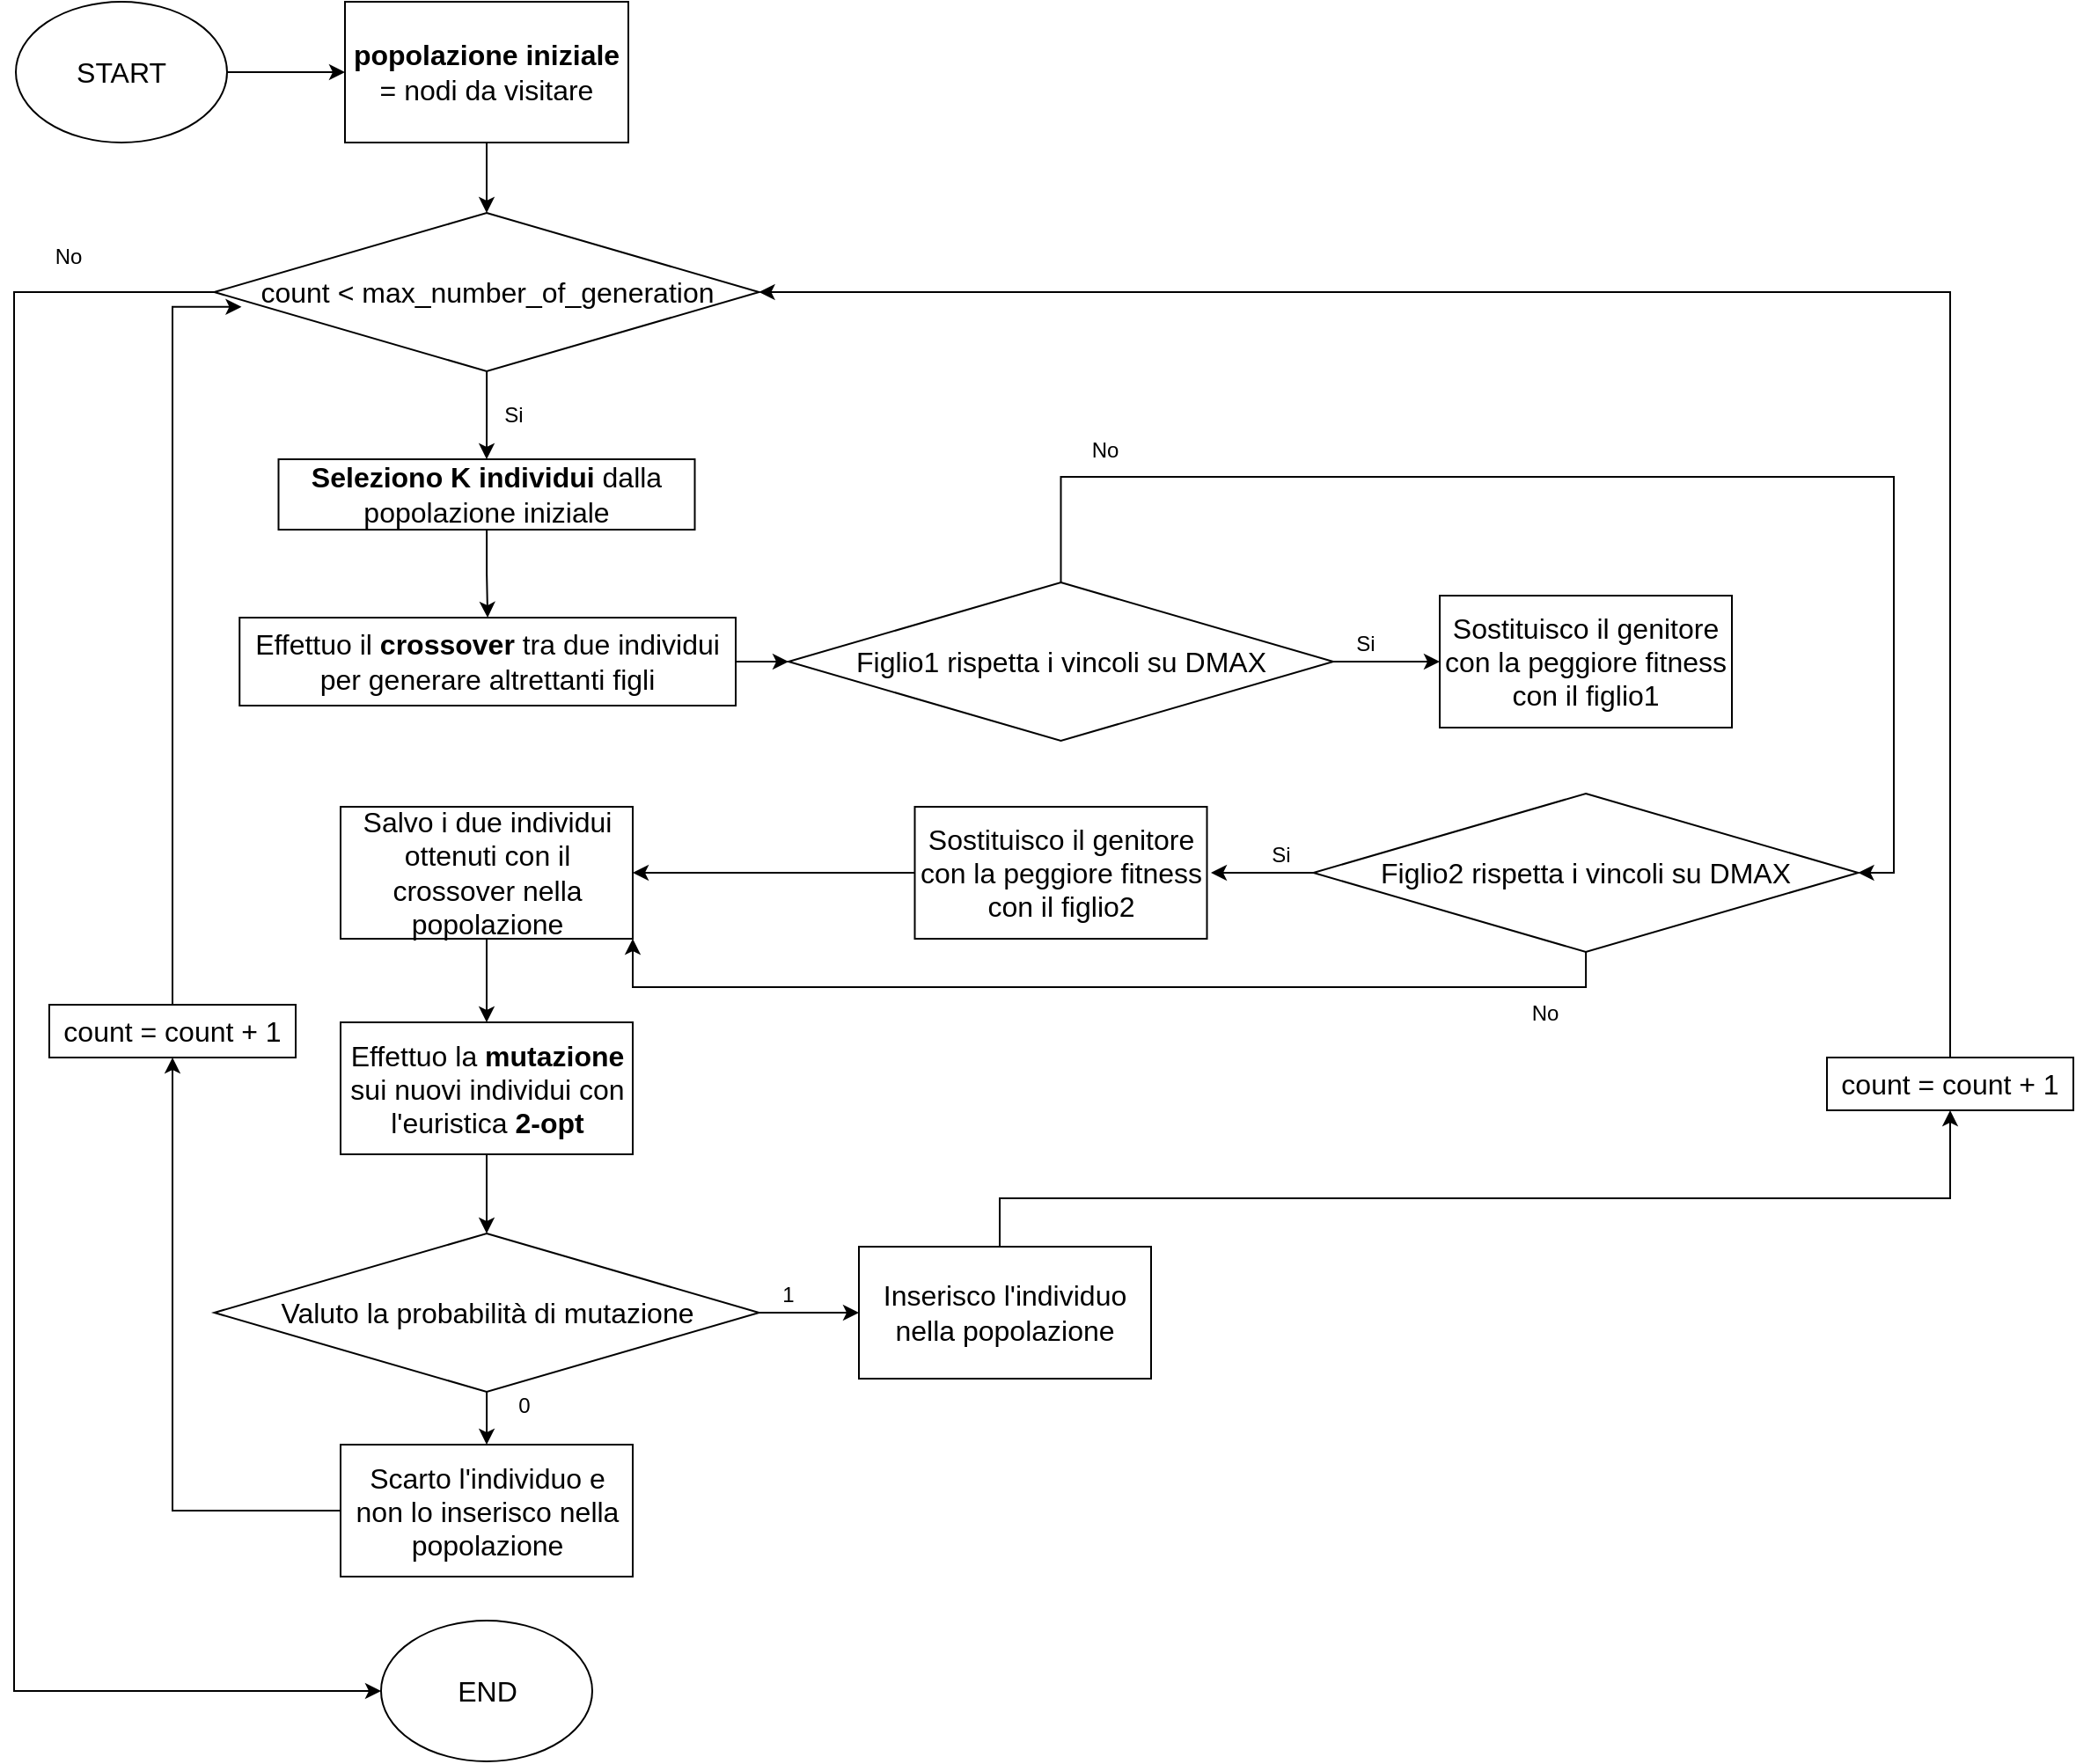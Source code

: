 <mxfile version="20.0.4" type="device"><diagram id="C5RBs43oDa-KdzZeNtuy" name="Page-1"><mxGraphModel dx="2044" dy="856" grid="1" gridSize="10" guides="1" tooltips="1" connect="1" arrows="1" fold="1" page="1" pageScale="1" pageWidth="827" pageHeight="1169" math="0" shadow="0"><root><mxCell id="WIyWlLk6GJQsqaUBKTNV-0"/><mxCell id="WIyWlLk6GJQsqaUBKTNV-1" parent="WIyWlLk6GJQsqaUBKTNV-0"/><mxCell id="KgdD1sRkDYmKvgz9av69-5" value="" style="edgeStyle=orthogonalEdgeStyle;rounded=0;orthogonalLoop=1;jettySize=auto;entryX=0;entryY=0.5;entryDx=0;entryDy=0;fontSize=16;labelBackgroundColor=none;html=1;" parent="WIyWlLk6GJQsqaUBKTNV-1" source="KgdD1sRkDYmKvgz9av69-0" target="KgdD1sRkDYmKvgz9av69-1" edge="1"><mxGeometry relative="1" as="geometry"/></mxCell><mxCell id="KgdD1sRkDYmKvgz9av69-0" value="START" style="ellipse;fontSize=16;labelBackgroundColor=none;whiteSpace=wrap;html=1;" parent="WIyWlLk6GJQsqaUBKTNV-1" vertex="1"><mxGeometry x="51" y="61" width="120" height="80" as="geometry"/></mxCell><mxCell id="M424WyspUbgYVPZ2jo2V-13" style="edgeStyle=orthogonalEdgeStyle;rounded=0;orthogonalLoop=1;jettySize=auto;html=1;entryX=0.5;entryY=0;entryDx=0;entryDy=0;" edge="1" parent="WIyWlLk6GJQsqaUBKTNV-1" source="KgdD1sRkDYmKvgz9av69-1" target="KgdD1sRkDYmKvgz9av69-12"><mxGeometry relative="1" as="geometry"/></mxCell><mxCell id="KgdD1sRkDYmKvgz9av69-1" value="&lt;b&gt;popolazione iniziale&lt;/b&gt; = nodi da visitare" style="rounded=0;fontSize=16;labelBackgroundColor=none;whiteSpace=wrap;html=1;" parent="WIyWlLk6GJQsqaUBKTNV-1" vertex="1"><mxGeometry x="238" y="61" width="161" height="80" as="geometry"/></mxCell><mxCell id="KgdD1sRkDYmKvgz9av69-4" value="END" style="ellipse;fontSize=16;labelBackgroundColor=none;whiteSpace=wrap;html=1;" parent="WIyWlLk6GJQsqaUBKTNV-1" vertex="1"><mxGeometry x="258.5" y="981" width="120" height="80" as="geometry"/></mxCell><mxCell id="M424WyspUbgYVPZ2jo2V-14" style="edgeStyle=orthogonalEdgeStyle;rounded=0;orthogonalLoop=1;jettySize=auto;html=1;entryX=0;entryY=0.5;entryDx=0;entryDy=0;" edge="1" parent="WIyWlLk6GJQsqaUBKTNV-1" source="KgdD1sRkDYmKvgz9av69-8" target="M424WyspUbgYVPZ2jo2V-1"><mxGeometry relative="1" as="geometry"/></mxCell><mxCell id="KgdD1sRkDYmKvgz9av69-8" value="Effettuo il &lt;b&gt;crossover &lt;/b&gt;tra due individui per generare altrettanti figli" style="rounded=0;fontSize=16;labelBackgroundColor=none;whiteSpace=wrap;html=1;" parent="WIyWlLk6GJQsqaUBKTNV-1" vertex="1"><mxGeometry x="178.12" y="411" width="281.88" height="50" as="geometry"/></mxCell><mxCell id="KgdD1sRkDYmKvgz9av69-9" value="Sostituisco il genitore con la peggiore fitness con il figlio1" style="rounded=0;fontSize=16;labelBackgroundColor=none;whiteSpace=wrap;html=1;" parent="WIyWlLk6GJQsqaUBKTNV-1" vertex="1"><mxGeometry x="860" y="398.5" width="166" height="75" as="geometry"/></mxCell><mxCell id="M424WyspUbgYVPZ2jo2V-10" style="edgeStyle=orthogonalEdgeStyle;rounded=0;orthogonalLoop=1;jettySize=auto;html=1;entryX=0.5;entryY=0;entryDx=0;entryDy=0;" edge="1" parent="WIyWlLk6GJQsqaUBKTNV-1" source="KgdD1sRkDYmKvgz9av69-12" target="KgdD1sRkDYmKvgz9av69-37"><mxGeometry relative="1" as="geometry"/></mxCell><mxCell id="M424WyspUbgYVPZ2jo2V-11" style="edgeStyle=orthogonalEdgeStyle;rounded=0;orthogonalLoop=1;jettySize=auto;html=1;entryX=0;entryY=0.5;entryDx=0;entryDy=0;" edge="1" parent="WIyWlLk6GJQsqaUBKTNV-1" source="KgdD1sRkDYmKvgz9av69-12" target="KgdD1sRkDYmKvgz9av69-4"><mxGeometry relative="1" as="geometry"><Array as="points"><mxPoint x="50" y="226"/><mxPoint x="50" y="1021"/></Array></mxGeometry></mxCell><mxCell id="KgdD1sRkDYmKvgz9av69-12" value="count &amp;lt; max_number_of_generation" style="rhombus;fontSize=16;labelBackgroundColor=none;whiteSpace=wrap;html=1;" parent="WIyWlLk6GJQsqaUBKTNV-1" vertex="1"><mxGeometry x="163.75" y="181" width="309.5" height="90" as="geometry"/></mxCell><mxCell id="M424WyspUbgYVPZ2jo2V-12" style="edgeStyle=orthogonalEdgeStyle;rounded=0;orthogonalLoop=1;jettySize=auto;html=1;entryX=0.5;entryY=0;entryDx=0;entryDy=0;" edge="1" parent="WIyWlLk6GJQsqaUBKTNV-1" source="KgdD1sRkDYmKvgz9av69-37" target="KgdD1sRkDYmKvgz9av69-8"><mxGeometry relative="1" as="geometry"/></mxCell><mxCell id="KgdD1sRkDYmKvgz9av69-37" value="&lt;b&gt;Seleziono K individui&lt;/b&gt; dalla popolazione iniziale" style="rounded=0;fontSize=16;labelBackgroundColor=none;whiteSpace=wrap;html=1;" parent="WIyWlLk6GJQsqaUBKTNV-1" vertex="1"><mxGeometry x="200.25" y="321" width="236.5" height="40" as="geometry"/></mxCell><mxCell id="M424WyspUbgYVPZ2jo2V-15" style="edgeStyle=orthogonalEdgeStyle;rounded=0;orthogonalLoop=1;jettySize=auto;html=1;entryX=1;entryY=0.5;entryDx=0;entryDy=0;" edge="1" parent="WIyWlLk6GJQsqaUBKTNV-1" source="M424WyspUbgYVPZ2jo2V-1" target="M424WyspUbgYVPZ2jo2V-3"><mxGeometry relative="1" as="geometry"><Array as="points"><mxPoint x="645" y="331"/><mxPoint x="1118" y="331"/><mxPoint x="1118" y="556"/></Array></mxGeometry></mxCell><mxCell id="M424WyspUbgYVPZ2jo2V-16" style="edgeStyle=orthogonalEdgeStyle;rounded=0;orthogonalLoop=1;jettySize=auto;html=1;" edge="1" parent="WIyWlLk6GJQsqaUBKTNV-1" source="M424WyspUbgYVPZ2jo2V-1" target="KgdD1sRkDYmKvgz9av69-9"><mxGeometry relative="1" as="geometry"/></mxCell><mxCell id="M424WyspUbgYVPZ2jo2V-1" value="Figlio1 rispetta i vincoli su DMAX" style="rhombus;fontSize=16;labelBackgroundColor=none;whiteSpace=wrap;html=1;" vertex="1" parent="WIyWlLk6GJQsqaUBKTNV-1"><mxGeometry x="490" y="391" width="309.5" height="90" as="geometry"/></mxCell><mxCell id="M424WyspUbgYVPZ2jo2V-18" style="edgeStyle=orthogonalEdgeStyle;rounded=0;orthogonalLoop=1;jettySize=auto;html=1;entryX=1;entryY=0.5;entryDx=0;entryDy=0;" edge="1" parent="WIyWlLk6GJQsqaUBKTNV-1" source="M424WyspUbgYVPZ2jo2V-2" target="M424WyspUbgYVPZ2jo2V-4"><mxGeometry relative="1" as="geometry"/></mxCell><mxCell id="M424WyspUbgYVPZ2jo2V-2" value="Sostituisco il genitore con la peggiore fitness con il figlio2" style="rounded=0;fontSize=16;labelBackgroundColor=none;whiteSpace=wrap;html=1;" vertex="1" parent="WIyWlLk6GJQsqaUBKTNV-1"><mxGeometry x="561.75" y="518.5" width="166" height="75" as="geometry"/></mxCell><mxCell id="M424WyspUbgYVPZ2jo2V-17" style="edgeStyle=orthogonalEdgeStyle;rounded=0;orthogonalLoop=1;jettySize=auto;html=1;" edge="1" parent="WIyWlLk6GJQsqaUBKTNV-1" source="M424WyspUbgYVPZ2jo2V-3"><mxGeometry relative="1" as="geometry"><mxPoint x="730" y="556" as="targetPoint"/></mxGeometry></mxCell><mxCell id="M424WyspUbgYVPZ2jo2V-19" style="edgeStyle=orthogonalEdgeStyle;rounded=0;orthogonalLoop=1;jettySize=auto;html=1;entryX=1;entryY=1;entryDx=0;entryDy=0;" edge="1" parent="WIyWlLk6GJQsqaUBKTNV-1" source="M424WyspUbgYVPZ2jo2V-3" target="M424WyspUbgYVPZ2jo2V-4"><mxGeometry relative="1" as="geometry"><Array as="points"><mxPoint x="943" y="621"/><mxPoint x="402" y="621"/></Array></mxGeometry></mxCell><mxCell id="M424WyspUbgYVPZ2jo2V-3" value="Figlio2 rispetta i vincoli su DMAX" style="rhombus;fontSize=16;labelBackgroundColor=none;whiteSpace=wrap;html=1;" vertex="1" parent="WIyWlLk6GJQsqaUBKTNV-1"><mxGeometry x="788.25" y="511" width="309.5" height="90" as="geometry"/></mxCell><mxCell id="M424WyspUbgYVPZ2jo2V-20" style="edgeStyle=orthogonalEdgeStyle;rounded=0;orthogonalLoop=1;jettySize=auto;html=1;entryX=0.5;entryY=0;entryDx=0;entryDy=0;" edge="1" parent="WIyWlLk6GJQsqaUBKTNV-1" source="M424WyspUbgYVPZ2jo2V-4" target="M424WyspUbgYVPZ2jo2V-5"><mxGeometry relative="1" as="geometry"/></mxCell><mxCell id="M424WyspUbgYVPZ2jo2V-4" value="Salvo i due individui ottenuti con il crossover nella popolazione" style="rounded=0;fontSize=16;labelBackgroundColor=none;whiteSpace=wrap;html=1;" vertex="1" parent="WIyWlLk6GJQsqaUBKTNV-1"><mxGeometry x="235.5" y="518.5" width="166" height="75" as="geometry"/></mxCell><mxCell id="M424WyspUbgYVPZ2jo2V-6" style="edgeStyle=orthogonalEdgeStyle;rounded=0;orthogonalLoop=1;jettySize=auto;html=1;entryX=0.5;entryY=0;entryDx=0;entryDy=0;" edge="1" parent="WIyWlLk6GJQsqaUBKTNV-1" source="M424WyspUbgYVPZ2jo2V-5" target="M424WyspUbgYVPZ2jo2V-7"><mxGeometry relative="1" as="geometry"><mxPoint x="320" y="771" as="targetPoint"/></mxGeometry></mxCell><mxCell id="M424WyspUbgYVPZ2jo2V-5" value="Effettuo la &lt;b&gt;mutazione &lt;/b&gt;sui nuovi individui con l'euristica &lt;b&gt;2-opt&lt;/b&gt;" style="rounded=0;fontSize=16;labelBackgroundColor=none;whiteSpace=wrap;html=1;" vertex="1" parent="WIyWlLk6GJQsqaUBKTNV-1"><mxGeometry x="235.5" y="641" width="166" height="75" as="geometry"/></mxCell><mxCell id="M424WyspUbgYVPZ2jo2V-21" style="edgeStyle=orthogonalEdgeStyle;rounded=0;orthogonalLoop=1;jettySize=auto;html=1;entryX=0;entryY=0.5;entryDx=0;entryDy=0;" edge="1" parent="WIyWlLk6GJQsqaUBKTNV-1" source="M424WyspUbgYVPZ2jo2V-7" target="M424WyspUbgYVPZ2jo2V-8"><mxGeometry relative="1" as="geometry"/></mxCell><mxCell id="M424WyspUbgYVPZ2jo2V-22" style="edgeStyle=orthogonalEdgeStyle;rounded=0;orthogonalLoop=1;jettySize=auto;html=1;entryX=0.5;entryY=0;entryDx=0;entryDy=0;" edge="1" parent="WIyWlLk6GJQsqaUBKTNV-1" source="M424WyspUbgYVPZ2jo2V-7" target="M424WyspUbgYVPZ2jo2V-9"><mxGeometry relative="1" as="geometry"/></mxCell><mxCell id="M424WyspUbgYVPZ2jo2V-7" value="Valuto la probabilità di mutazione" style="rhombus;fontSize=16;labelBackgroundColor=none;whiteSpace=wrap;html=1;" vertex="1" parent="WIyWlLk6GJQsqaUBKTNV-1"><mxGeometry x="163.75" y="761" width="309.5" height="90" as="geometry"/></mxCell><mxCell id="M424WyspUbgYVPZ2jo2V-23" style="edgeStyle=orthogonalEdgeStyle;rounded=0;orthogonalLoop=1;jettySize=auto;html=1;entryX=0.5;entryY=1;entryDx=0;entryDy=0;" edge="1" parent="WIyWlLk6GJQsqaUBKTNV-1" source="M424WyspUbgYVPZ2jo2V-8" target="M424WyspUbgYVPZ2jo2V-25"><mxGeometry relative="1" as="geometry"><mxPoint x="380" y="1021" as="targetPoint"/><Array as="points"><mxPoint x="610" y="741"/><mxPoint x="1150" y="741"/></Array></mxGeometry></mxCell><mxCell id="M424WyspUbgYVPZ2jo2V-8" value="Inserisco l'individuo nella popolazione" style="rounded=0;fontSize=16;labelBackgroundColor=none;whiteSpace=wrap;html=1;" vertex="1" parent="WIyWlLk6GJQsqaUBKTNV-1"><mxGeometry x="530" y="768.5" width="166" height="75" as="geometry"/></mxCell><mxCell id="M424WyspUbgYVPZ2jo2V-28" style="edgeStyle=orthogonalEdgeStyle;rounded=0;orthogonalLoop=1;jettySize=auto;html=1;entryX=0.5;entryY=1;entryDx=0;entryDy=0;" edge="1" parent="WIyWlLk6GJQsqaUBKTNV-1" source="M424WyspUbgYVPZ2jo2V-9" target="M424WyspUbgYVPZ2jo2V-26"><mxGeometry relative="1" as="geometry"/></mxCell><mxCell id="M424WyspUbgYVPZ2jo2V-9" value="Scarto l'individuo e non lo inserisco nella popolazione" style="rounded=0;fontSize=16;labelBackgroundColor=none;whiteSpace=wrap;html=1;" vertex="1" parent="WIyWlLk6GJQsqaUBKTNV-1"><mxGeometry x="235.5" y="881" width="166" height="75" as="geometry"/></mxCell><mxCell id="M424WyspUbgYVPZ2jo2V-27" style="edgeStyle=orthogonalEdgeStyle;rounded=0;orthogonalLoop=1;jettySize=auto;html=1;entryX=1;entryY=0.5;entryDx=0;entryDy=0;" edge="1" parent="WIyWlLk6GJQsqaUBKTNV-1" source="M424WyspUbgYVPZ2jo2V-25" target="KgdD1sRkDYmKvgz9av69-12"><mxGeometry relative="1" as="geometry"><Array as="points"><mxPoint x="1150" y="226"/></Array></mxGeometry></mxCell><mxCell id="M424WyspUbgYVPZ2jo2V-25" value="count = count + 1" style="rounded=0;fontSize=16;labelBackgroundColor=none;whiteSpace=wrap;html=1;" vertex="1" parent="WIyWlLk6GJQsqaUBKTNV-1"><mxGeometry x="1080" y="661" width="140" height="30" as="geometry"/></mxCell><mxCell id="M424WyspUbgYVPZ2jo2V-29" style="edgeStyle=orthogonalEdgeStyle;rounded=0;orthogonalLoop=1;jettySize=auto;html=1;entryX=0.05;entryY=0.593;entryDx=0;entryDy=0;entryPerimeter=0;" edge="1" parent="WIyWlLk6GJQsqaUBKTNV-1" source="M424WyspUbgYVPZ2jo2V-26" target="KgdD1sRkDYmKvgz9av69-12"><mxGeometry relative="1" as="geometry"><Array as="points"><mxPoint x="140" y="234"/></Array></mxGeometry></mxCell><mxCell id="M424WyspUbgYVPZ2jo2V-26" value="count = count + 1" style="rounded=0;fontSize=16;labelBackgroundColor=none;whiteSpace=wrap;html=1;" vertex="1" parent="WIyWlLk6GJQsqaUBKTNV-1"><mxGeometry x="70" y="631" width="140" height="30" as="geometry"/></mxCell><mxCell id="M424WyspUbgYVPZ2jo2V-30" value="Si" style="text;html=1;strokeColor=none;fillColor=none;align=center;verticalAlign=middle;whiteSpace=wrap;rounded=0;" vertex="1" parent="WIyWlLk6GJQsqaUBKTNV-1"><mxGeometry x="304" y="281" width="60" height="30" as="geometry"/></mxCell><mxCell id="M424WyspUbgYVPZ2jo2V-31" value="No" style="text;html=1;strokeColor=none;fillColor=none;align=center;verticalAlign=middle;whiteSpace=wrap;rounded=0;" vertex="1" parent="WIyWlLk6GJQsqaUBKTNV-1"><mxGeometry x="51" y="191" width="60" height="30" as="geometry"/></mxCell><mxCell id="M424WyspUbgYVPZ2jo2V-33" value="Si" style="text;html=1;strokeColor=none;fillColor=none;align=center;verticalAlign=middle;whiteSpace=wrap;rounded=0;" vertex="1" parent="WIyWlLk6GJQsqaUBKTNV-1"><mxGeometry x="788.25" y="411" width="60" height="30" as="geometry"/></mxCell><mxCell id="M424WyspUbgYVPZ2jo2V-34" value="Si" style="text;html=1;strokeColor=none;fillColor=none;align=center;verticalAlign=middle;whiteSpace=wrap;rounded=0;" vertex="1" parent="WIyWlLk6GJQsqaUBKTNV-1"><mxGeometry x="739.5" y="531" width="60" height="30" as="geometry"/></mxCell><mxCell id="M424WyspUbgYVPZ2jo2V-35" value="No" style="text;html=1;strokeColor=none;fillColor=none;align=center;verticalAlign=middle;whiteSpace=wrap;rounded=0;" vertex="1" parent="WIyWlLk6GJQsqaUBKTNV-1"><mxGeometry x="640" y="301" width="60" height="30" as="geometry"/></mxCell><mxCell id="M424WyspUbgYVPZ2jo2V-36" value="No" style="text;html=1;strokeColor=none;fillColor=none;align=center;verticalAlign=middle;whiteSpace=wrap;rounded=0;" vertex="1" parent="WIyWlLk6GJQsqaUBKTNV-1"><mxGeometry x="890" y="621" width="60" height="30" as="geometry"/></mxCell><mxCell id="M424WyspUbgYVPZ2jo2V-37" value="1" style="text;html=1;strokeColor=none;fillColor=none;align=center;verticalAlign=middle;whiteSpace=wrap;rounded=0;" vertex="1" parent="WIyWlLk6GJQsqaUBKTNV-1"><mxGeometry x="460" y="781" width="60" height="30" as="geometry"/></mxCell><mxCell id="M424WyspUbgYVPZ2jo2V-38" value="0" style="text;html=1;strokeColor=none;fillColor=none;align=center;verticalAlign=middle;whiteSpace=wrap;rounded=0;" vertex="1" parent="WIyWlLk6GJQsqaUBKTNV-1"><mxGeometry x="310" y="843.5" width="60" height="30" as="geometry"/></mxCell></root></mxGraphModel></diagram></mxfile>
